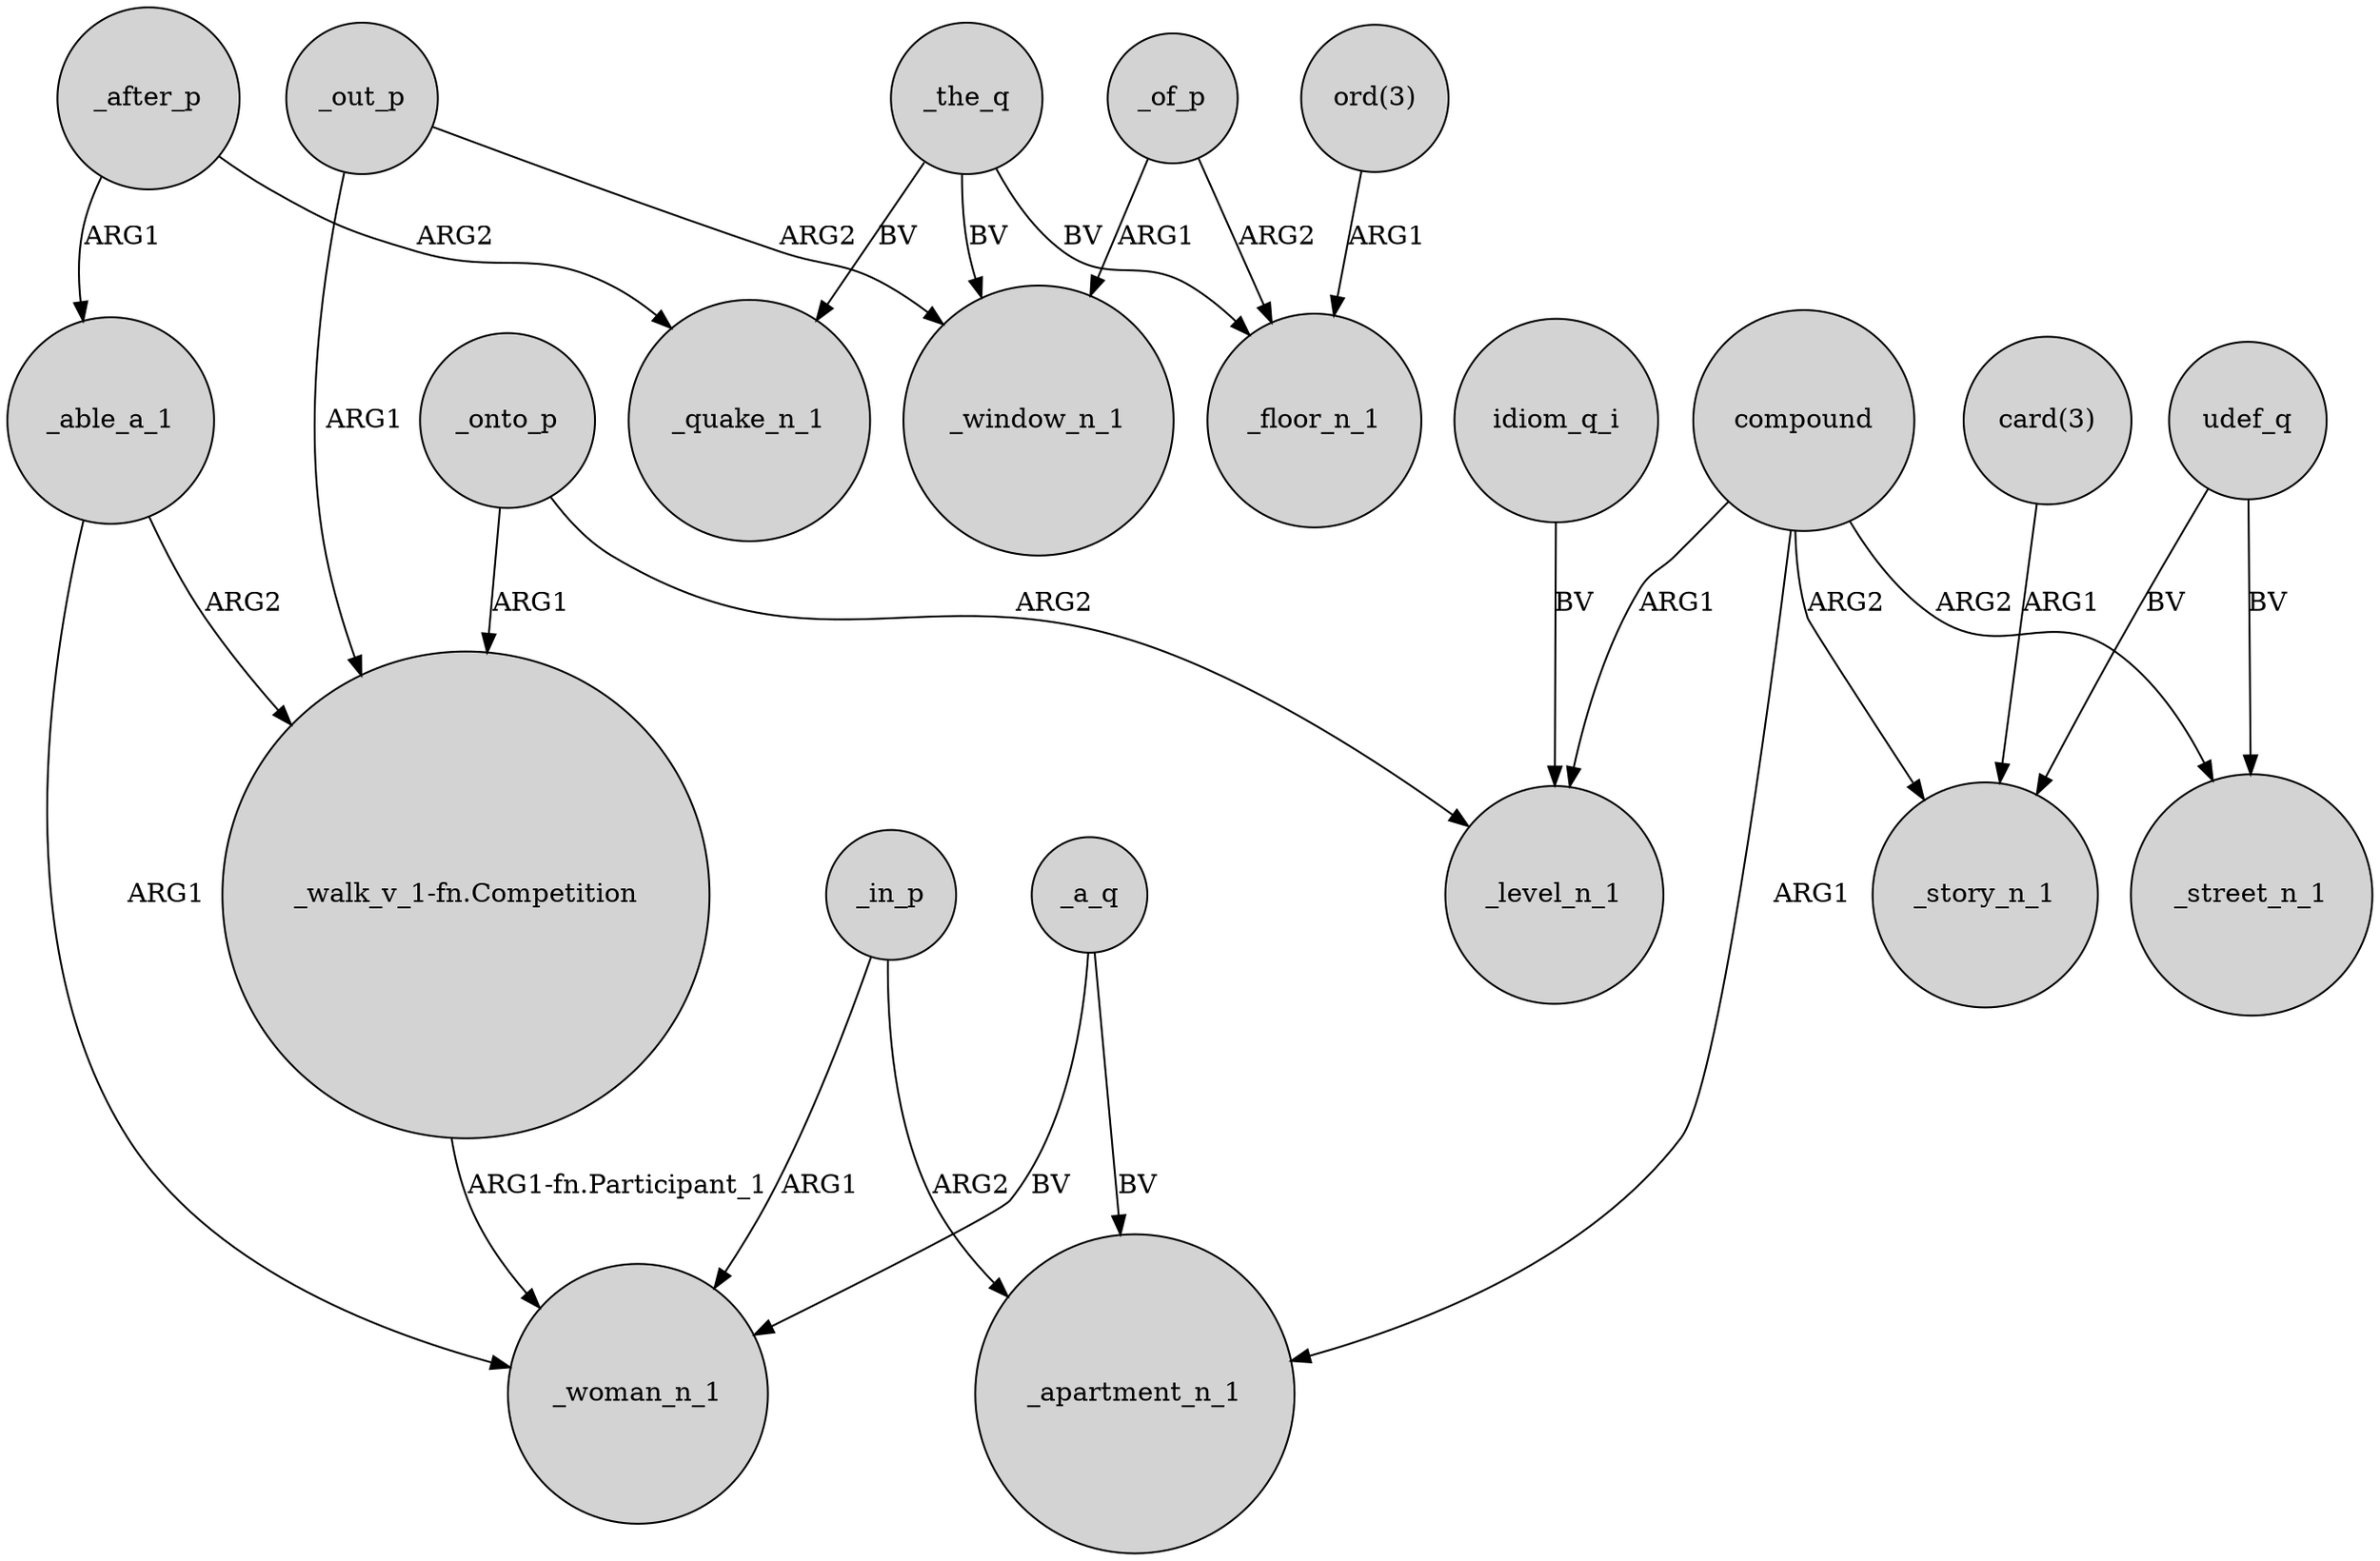 digraph {
	node [shape=circle style=filled]
	_out_p -> "_walk_v_1-fn.Competition" [label=ARG1]
	compound -> _story_n_1 [label=ARG2]
	_able_a_1 -> "_walk_v_1-fn.Competition" [label=ARG2]
	udef_q -> _story_n_1 [label=BV]
	_onto_p -> _level_n_1 [label=ARG2]
	compound -> _level_n_1 [label=ARG1]
	_the_q -> _quake_n_1 [label=BV]
	_able_a_1 -> _woman_n_1 [label=ARG1]
	_onto_p -> "_walk_v_1-fn.Competition" [label=ARG1]
	_of_p -> _floor_n_1 [label=ARG2]
	_of_p -> _window_n_1 [label=ARG1]
	compound -> _street_n_1 [label=ARG2]
	_after_p -> _able_a_1 [label=ARG1]
	_the_q -> _window_n_1 [label=BV]
	_a_q -> _woman_n_1 [label=BV]
	"ord(3)" -> _floor_n_1 [label=ARG1]
	compound -> _apartment_n_1 [label=ARG1]
	_out_p -> _window_n_1 [label=ARG2]
	_in_p -> _woman_n_1 [label=ARG1]
	_a_q -> _apartment_n_1 [label=BV]
	idiom_q_i -> _level_n_1 [label=BV]
	udef_q -> _street_n_1 [label=BV]
	"card(3)" -> _story_n_1 [label=ARG1]
	_in_p -> _apartment_n_1 [label=ARG2]
	_after_p -> _quake_n_1 [label=ARG2]
	_the_q -> _floor_n_1 [label=BV]
	"_walk_v_1-fn.Competition" -> _woman_n_1 [label="ARG1-fn.Participant_1"]
}
